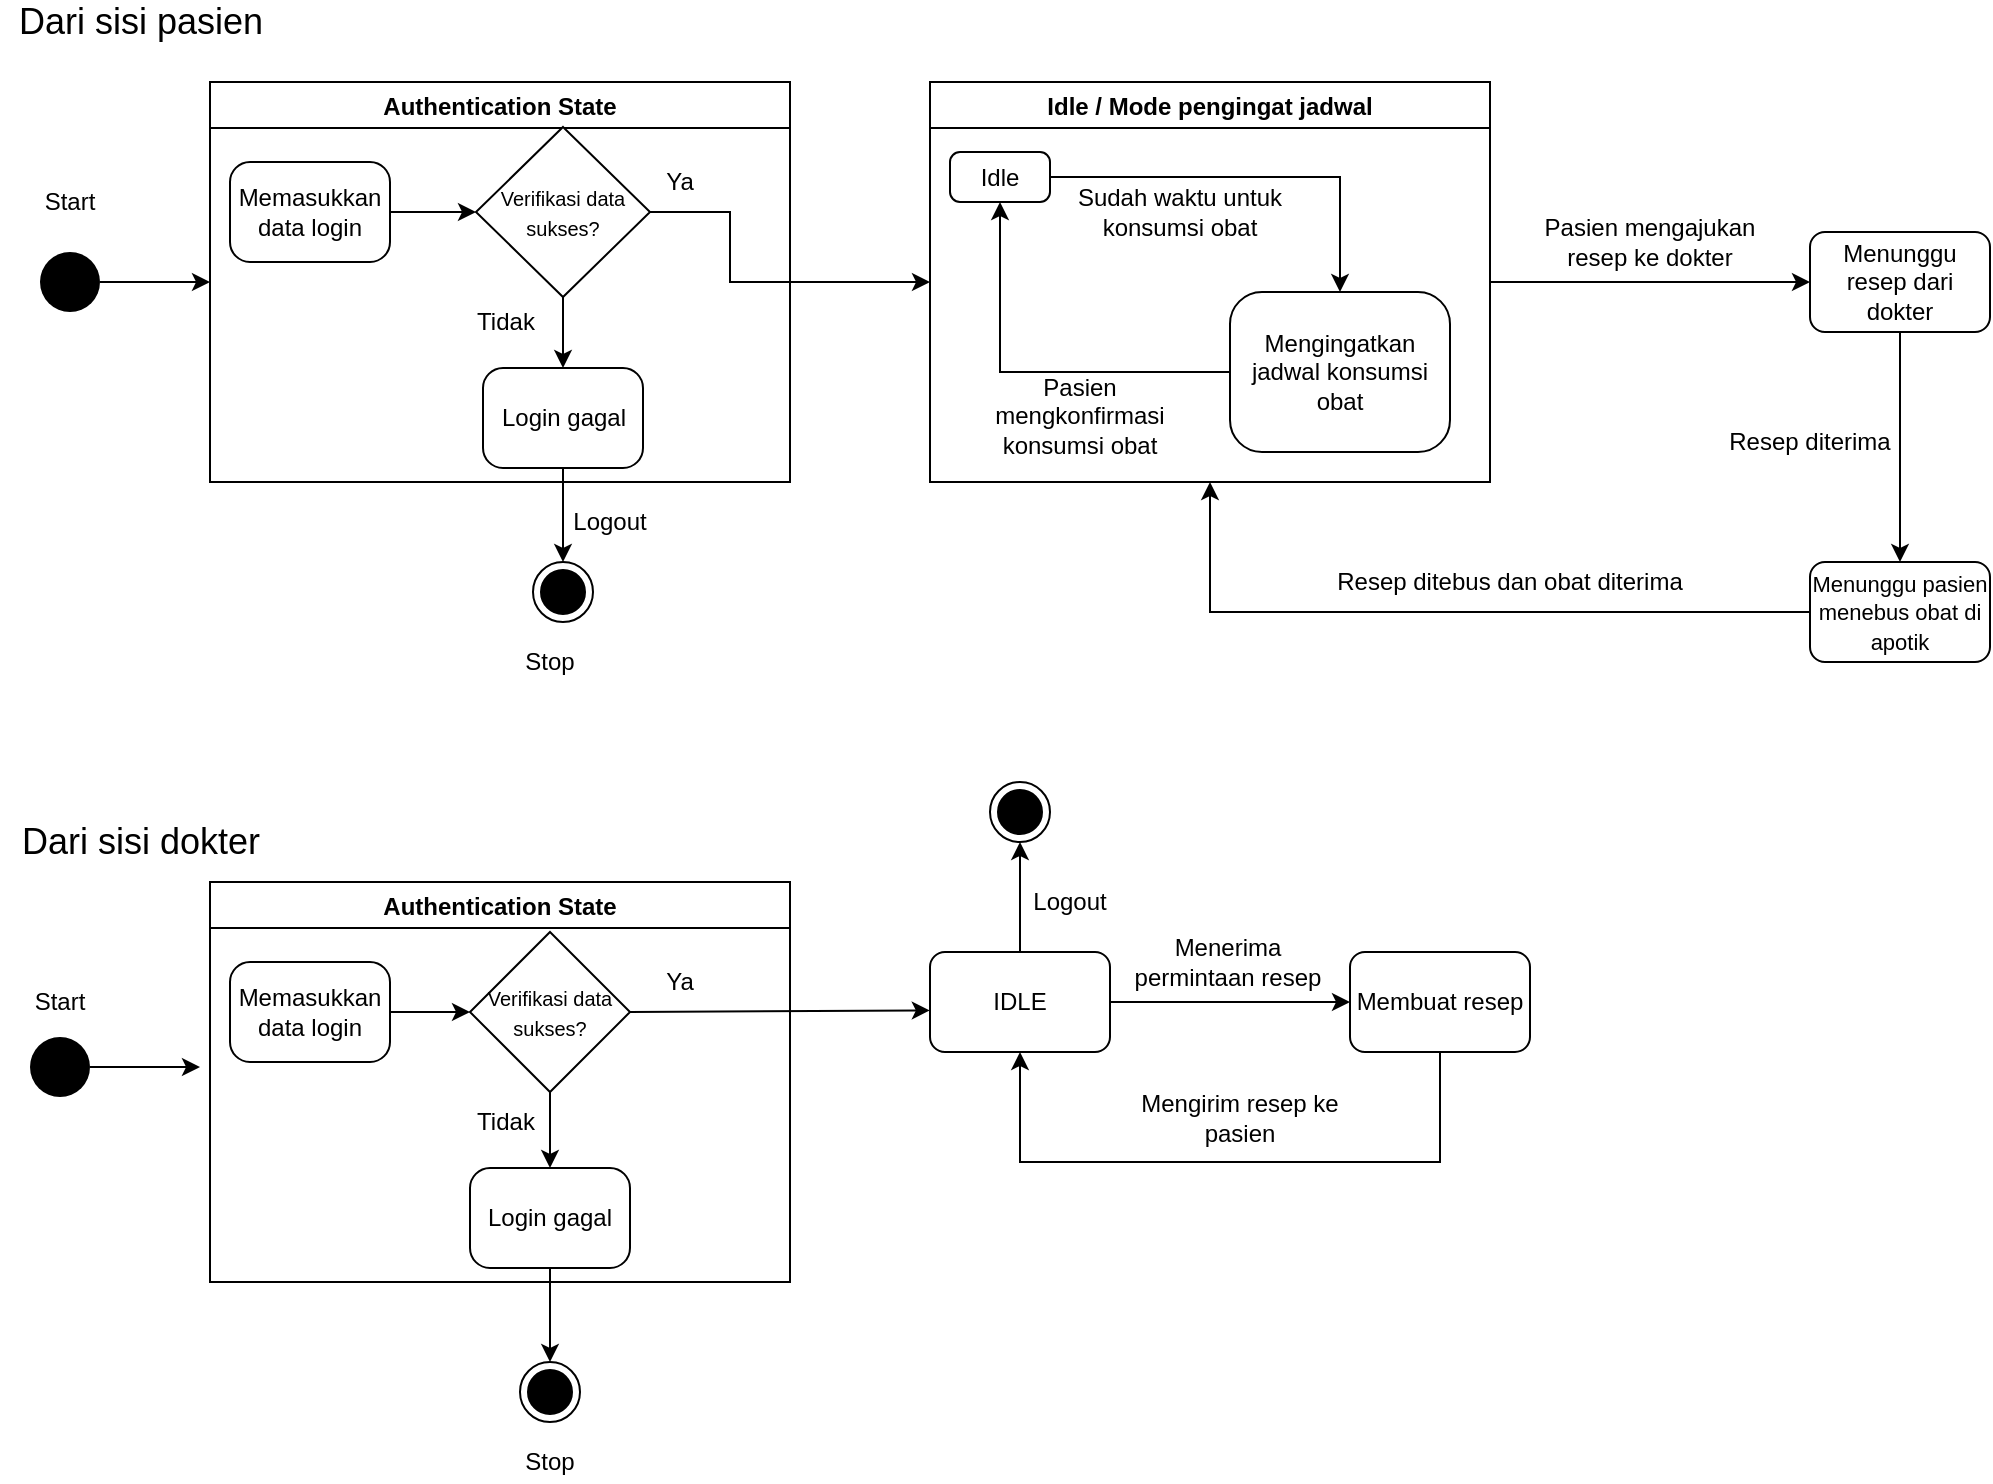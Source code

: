 <mxfile version="13.9.9" type="github">
  <diagram id="443qivDFrQDBZfOmN-Y3" name="Page-1">
    <mxGraphModel dx="2090" dy="684" grid="1" gridSize="10" guides="1" tooltips="1" connect="1" arrows="1" fold="1" page="1" pageScale="1" pageWidth="850" pageHeight="1100" math="0" shadow="0">
      <root>
        <mxCell id="0" />
        <mxCell id="1" parent="0" />
        <mxCell id="abBLUTNGtvBIBdprKv4x-3" style="edgeStyle=orthogonalEdgeStyle;rounded=0;orthogonalLoop=1;jettySize=auto;html=1;exitX=1;exitY=0.5;exitDx=0;exitDy=0;entryX=0;entryY=0.5;entryDx=0;entryDy=0;" parent="1" source="IiS-ksfsQS22k1eFOl8B-4" edge="1" target="rnjejbEm-blq5eO75BZI-21">
          <mxGeometry relative="1" as="geometry">
            <mxPoint x="-95" y="152.5" as="targetPoint" />
            <mxPoint x="-135" y="152.5" as="sourcePoint" />
          </mxGeometry>
        </mxCell>
        <mxCell id="abBLUTNGtvBIBdprKv4x-6" style="edgeStyle=orthogonalEdgeStyle;rounded=0;orthogonalLoop=1;jettySize=auto;html=1;exitX=1;exitY=0.5;exitDx=0;exitDy=0;entryX=0;entryY=0.5;entryDx=0;entryDy=0;" parent="1" source="rnjejbEm-blq5eO75BZI-29" target="abBLUTNGtvBIBdprKv4x-8" edge="1">
          <mxGeometry relative="1" as="geometry">
            <mxPoint x="570" y="155" as="targetPoint" />
            <mxPoint x="190.0" y="155" as="sourcePoint" />
            <Array as="points">
              <mxPoint x="170" y="125" />
              <mxPoint x="170" y="160" />
            </Array>
          </mxGeometry>
        </mxCell>
        <mxCell id="abBLUTNGtvBIBdprKv4x-19" style="edgeStyle=orthogonalEdgeStyle;rounded=0;orthogonalLoop=1;jettySize=auto;html=1;entryX=0;entryY=0.5;entryDx=0;entryDy=0;" parent="1" source="abBLUTNGtvBIBdprKv4x-8" target="abBLUTNGtvBIBdprKv4x-18" edge="1">
          <mxGeometry relative="1" as="geometry" />
        </mxCell>
        <mxCell id="abBLUTNGtvBIBdprKv4x-8" value="Idle / Mode pengingat jadwal" style="swimlane;fillColor=#FFFFFF;" parent="1" vertex="1">
          <mxGeometry x="270" y="60" width="280" height="200" as="geometry" />
        </mxCell>
        <mxCell id="abBLUTNGtvBIBdprKv4x-10" style="edgeStyle=orthogonalEdgeStyle;rounded=0;orthogonalLoop=1;jettySize=auto;html=1;entryX=0.5;entryY=0;entryDx=0;entryDy=0;" parent="abBLUTNGtvBIBdprKv4x-8" source="abBLUTNGtvBIBdprKv4x-5" target="abBLUTNGtvBIBdprKv4x-9" edge="1">
          <mxGeometry relative="1" as="geometry" />
        </mxCell>
        <mxCell id="abBLUTNGtvBIBdprKv4x-5" value="&lt;font style=&quot;font-size: 12px&quot;&gt;Idle&lt;/font&gt;" style="rounded=1;whiteSpace=wrap;html=1;fillColor=#FFFFFF;arcSize=20;" parent="abBLUTNGtvBIBdprKv4x-8" vertex="1">
          <mxGeometry x="10" y="35" width="50" height="25" as="geometry" />
        </mxCell>
        <mxCell id="abBLUTNGtvBIBdprKv4x-11" style="edgeStyle=orthogonalEdgeStyle;rounded=0;orthogonalLoop=1;jettySize=auto;html=1;" parent="abBLUTNGtvBIBdprKv4x-8" source="abBLUTNGtvBIBdprKv4x-9" target="abBLUTNGtvBIBdprKv4x-5" edge="1">
          <mxGeometry relative="1" as="geometry" />
        </mxCell>
        <mxCell id="abBLUTNGtvBIBdprKv4x-9" value="Mengingatkan jadwal konsumsi obat" style="rounded=1;whiteSpace=wrap;html=1;fillColor=#FFFFFF;arcSize=20;" parent="abBLUTNGtvBIBdprKv4x-8" vertex="1">
          <mxGeometry x="150" y="105" width="110" height="80" as="geometry" />
        </mxCell>
        <mxCell id="abBLUTNGtvBIBdprKv4x-12" value="Sudah waktu untuk konsumsi obat" style="text;html=1;strokeColor=none;fillColor=none;align=center;verticalAlign=middle;whiteSpace=wrap;rounded=0;" parent="abBLUTNGtvBIBdprKv4x-8" vertex="1">
          <mxGeometry x="70" y="55" width="110" height="20" as="geometry" />
        </mxCell>
        <mxCell id="abBLUTNGtvBIBdprKv4x-13" value="Pasien mengkonfirmasi konsumsi obat" style="text;html=1;strokeColor=none;fillColor=none;align=center;verticalAlign=middle;whiteSpace=wrap;rounded=0;" parent="abBLUTNGtvBIBdprKv4x-8" vertex="1">
          <mxGeometry x="20" y="157" width="110" height="20" as="geometry" />
        </mxCell>
        <mxCell id="abBLUTNGtvBIBdprKv4x-14" value="Start" style="text;html=1;strokeColor=none;fillColor=none;align=center;verticalAlign=middle;whiteSpace=wrap;rounded=0;" parent="1" vertex="1">
          <mxGeometry x="-180" y="110" width="40" height="20" as="geometry" />
        </mxCell>
        <mxCell id="abBLUTNGtvBIBdprKv4x-22" style="edgeStyle=orthogonalEdgeStyle;rounded=0;orthogonalLoop=1;jettySize=auto;html=1;entryX=0.5;entryY=0;entryDx=0;entryDy=0;" parent="1" source="abBLUTNGtvBIBdprKv4x-18" target="abBLUTNGtvBIBdprKv4x-21" edge="1">
          <mxGeometry relative="1" as="geometry" />
        </mxCell>
        <mxCell id="abBLUTNGtvBIBdprKv4x-18" value="Menunggu resep dari dokter" style="rounded=1;whiteSpace=wrap;html=1;fillColor=#FFFFFF;" parent="1" vertex="1">
          <mxGeometry x="710" y="135" width="90" height="50" as="geometry" />
        </mxCell>
        <mxCell id="abBLUTNGtvBIBdprKv4x-20" value="Pasien mengajukan resep ke dokter" style="text;html=1;strokeColor=none;fillColor=none;align=center;verticalAlign=middle;whiteSpace=wrap;rounded=0;" parent="1" vertex="1">
          <mxGeometry x="570" y="130" width="120" height="20" as="geometry" />
        </mxCell>
        <mxCell id="abBLUTNGtvBIBdprKv4x-24" style="edgeStyle=orthogonalEdgeStyle;rounded=0;orthogonalLoop=1;jettySize=auto;html=1;exitX=0;exitY=0.5;exitDx=0;exitDy=0;entryX=0.5;entryY=1;entryDx=0;entryDy=0;" parent="1" source="abBLUTNGtvBIBdprKv4x-21" target="abBLUTNGtvBIBdprKv4x-8" edge="1">
          <mxGeometry relative="1" as="geometry" />
        </mxCell>
        <mxCell id="abBLUTNGtvBIBdprKv4x-21" value="&lt;font style=&quot;font-size: 11px&quot;&gt;Menunggu pasien menebus obat di apotik&lt;/font&gt;" style="rounded=1;whiteSpace=wrap;html=1;fillColor=#FFFFFF;" parent="1" vertex="1">
          <mxGeometry x="710" y="300" width="90" height="50" as="geometry" />
        </mxCell>
        <mxCell id="abBLUTNGtvBIBdprKv4x-23" value="Resep diterima" style="text;html=1;strokeColor=none;fillColor=none;align=center;verticalAlign=middle;whiteSpace=wrap;rounded=0;" parent="1" vertex="1">
          <mxGeometry x="650" y="230" width="120" height="20" as="geometry" />
        </mxCell>
        <mxCell id="abBLUTNGtvBIBdprKv4x-25" value="Resep ditebus dan obat diterima" style="text;html=1;strokeColor=none;fillColor=none;align=center;verticalAlign=middle;whiteSpace=wrap;rounded=0;" parent="1" vertex="1">
          <mxGeometry x="450" y="300" width="220" height="20" as="geometry" />
        </mxCell>
        <mxCell id="rnjejbEm-blq5eO75BZI-1" value="&lt;font style=&quot;font-size: 18px&quot;&gt;Dari sisi pasien&lt;/font&gt;" style="text;html=1;align=center;verticalAlign=middle;resizable=0;points=[];autosize=1;" parent="1" vertex="1">
          <mxGeometry x="-195" y="20" width="140" height="20" as="geometry" />
        </mxCell>
        <mxCell id="rnjejbEm-blq5eO75BZI-2" value="&lt;font style=&quot;font-size: 18px&quot;&gt;Dari sisi dokter&lt;/font&gt;" style="text;html=1;align=center;verticalAlign=middle;resizable=0;points=[];autosize=1;" parent="1" vertex="1">
          <mxGeometry x="-190" y="430" width="130" height="20" as="geometry" />
        </mxCell>
        <mxCell id="fTlv61dr849CnfEDX6Ho-2" value="" style="edgeStyle=orthogonalEdgeStyle;rounded=0;orthogonalLoop=1;jettySize=auto;html=1;" parent="1" source="rnjejbEm-blq5eO75BZI-9" target="fTlv61dr849CnfEDX6Ho-1" edge="1">
          <mxGeometry relative="1" as="geometry" />
        </mxCell>
        <mxCell id="rnjejbEm-blq5eO75BZI-9" value="IDLE" style="rounded=1;whiteSpace=wrap;html=1;fillColor=#FFFFFF;" parent="1" vertex="1">
          <mxGeometry x="270" y="495" width="90" height="50" as="geometry" />
        </mxCell>
        <mxCell id="rnjejbEm-blq5eO75BZI-10" value="" style="endArrow=classic;html=1;exitX=1;exitY=0.5;exitDx=0;exitDy=0;entryX=0;entryY=0.5;entryDx=0;entryDy=0;" parent="1" source="rnjejbEm-blq5eO75BZI-9" target="rnjejbEm-blq5eO75BZI-12" edge="1">
          <mxGeometry width="50" height="50" relative="1" as="geometry">
            <mxPoint x="400" y="430" as="sourcePoint" />
            <mxPoint x="480" y="520" as="targetPoint" />
          </mxGeometry>
        </mxCell>
        <mxCell id="rnjejbEm-blq5eO75BZI-11" value="Menerima permintaan resep" style="text;html=1;strokeColor=none;fillColor=none;align=center;verticalAlign=middle;whiteSpace=wrap;rounded=0;" parent="1" vertex="1">
          <mxGeometry x="364" y="490" width="110" height="20" as="geometry" />
        </mxCell>
        <mxCell id="fTlv61dr849CnfEDX6Ho-4" value="" style="edgeStyle=orthogonalEdgeStyle;rounded=0;orthogonalLoop=1;jettySize=auto;html=1;entryX=0.5;entryY=1;entryDx=0;entryDy=0;" parent="1" source="rnjejbEm-blq5eO75BZI-12" target="rnjejbEm-blq5eO75BZI-9" edge="1">
          <mxGeometry relative="1" as="geometry">
            <mxPoint x="390" y="610" as="targetPoint" />
            <Array as="points">
              <mxPoint x="525" y="600" />
              <mxPoint x="315" y="600" />
            </Array>
          </mxGeometry>
        </mxCell>
        <mxCell id="rnjejbEm-blq5eO75BZI-12" value="Membuat resep" style="rounded=1;whiteSpace=wrap;html=1;fillColor=#FFFFFF;" parent="1" vertex="1">
          <mxGeometry x="480" y="495" width="90" height="50" as="geometry" />
        </mxCell>
        <mxCell id="rnjejbEm-blq5eO75BZI-14" value="Mengirim resep ke pasien" style="text;html=1;strokeColor=none;fillColor=none;align=center;verticalAlign=middle;whiteSpace=wrap;rounded=0;" parent="1" vertex="1">
          <mxGeometry x="370" y="567.5" width="110" height="20" as="geometry" />
        </mxCell>
        <mxCell id="rnjejbEm-blq5eO75BZI-21" value="Authentication State" style="swimlane;fillColor=#FFFFFF;" parent="1" vertex="1">
          <mxGeometry x="-90" y="60" width="290" height="200" as="geometry" />
        </mxCell>
        <mxCell id="rnjejbEm-blq5eO75BZI-25" value="Memasukkan data login" style="rounded=1;whiteSpace=wrap;html=1;fillColor=#FFFFFF;arcSize=20;" parent="rnjejbEm-blq5eO75BZI-21" vertex="1">
          <mxGeometry x="10" y="40" width="80" height="50" as="geometry" />
        </mxCell>
        <mxCell id="rnjejbEm-blq5eO75BZI-29" value="&lt;font style=&quot;font-size: 10px&quot;&gt;Verifikasi data sukses?&lt;/font&gt;" style="rhombus;whiteSpace=wrap;html=1;" parent="rnjejbEm-blq5eO75BZI-21" vertex="1">
          <mxGeometry x="133" y="22.5" width="87" height="85" as="geometry" />
        </mxCell>
        <mxCell id="rnjejbEm-blq5eO75BZI-28" value="" style="endArrow=classic;html=1;exitX=1;exitY=0.5;exitDx=0;exitDy=0;entryX=0;entryY=0.5;entryDx=0;entryDy=0;" parent="rnjejbEm-blq5eO75BZI-21" source="rnjejbEm-blq5eO75BZI-25" target="rnjejbEm-blq5eO75BZI-29" edge="1">
          <mxGeometry width="50" height="50" relative="1" as="geometry">
            <mxPoint x="140" y="80" as="sourcePoint" />
            <mxPoint x="130" y="95" as="targetPoint" />
          </mxGeometry>
        </mxCell>
        <mxCell id="rnjejbEm-blq5eO75BZI-31" value="Login gagal" style="rounded=1;whiteSpace=wrap;html=1;fillColor=#FFFFFF;arcSize=20;" parent="rnjejbEm-blq5eO75BZI-21" vertex="1">
          <mxGeometry x="136.5" y="143" width="80" height="50" as="geometry" />
        </mxCell>
        <mxCell id="rnjejbEm-blq5eO75BZI-30" value="" style="endArrow=classic;html=1;exitX=0.5;exitY=1;exitDx=0;exitDy=0;entryX=0.5;entryY=0;entryDx=0;entryDy=0;" parent="rnjejbEm-blq5eO75BZI-21" source="rnjejbEm-blq5eO75BZI-29" target="rnjejbEm-blq5eO75BZI-31" edge="1">
          <mxGeometry width="50" height="50" relative="1" as="geometry">
            <mxPoint x="140" y="190" as="sourcePoint" />
            <mxPoint x="170" y="140" as="targetPoint" />
          </mxGeometry>
        </mxCell>
        <mxCell id="rnjejbEm-blq5eO75BZI-35" value="Tidak" style="text;html=1;strokeColor=none;fillColor=none;align=center;verticalAlign=middle;whiteSpace=wrap;rounded=0;" parent="rnjejbEm-blq5eO75BZI-21" vertex="1">
          <mxGeometry x="93" y="110" width="110" height="20" as="geometry" />
        </mxCell>
        <mxCell id="rnjejbEm-blq5eO75BZI-36" value="Ya" style="text;html=1;strokeColor=none;fillColor=none;align=center;verticalAlign=middle;whiteSpace=wrap;rounded=0;" parent="rnjejbEm-blq5eO75BZI-21" vertex="1">
          <mxGeometry x="180" y="40" width="110" height="20" as="geometry" />
        </mxCell>
        <mxCell id="rnjejbEm-blq5eO75BZI-32" value="" style="endArrow=classic;html=1;exitX=0.5;exitY=1;exitDx=0;exitDy=0;entryX=0.5;entryY=0;entryDx=0;entryDy=0;" parent="1" source="rnjejbEm-blq5eO75BZI-31" target="IiS-ksfsQS22k1eFOl8B-2" edge="1">
          <mxGeometry width="50" height="50" relative="1" as="geometry">
            <mxPoint x="50" y="260" as="sourcePoint" />
            <mxPoint x="80" y="300" as="targetPoint" />
          </mxGeometry>
        </mxCell>
        <mxCell id="rnjejbEm-blq5eO75BZI-65" style="edgeStyle=orthogonalEdgeStyle;rounded=0;orthogonalLoop=1;jettySize=auto;html=1;exitX=1;exitY=0.5;exitDx=0;exitDy=0;" parent="1" source="IiS-ksfsQS22k1eFOl8B-3" edge="1">
          <mxGeometry relative="1" as="geometry">
            <mxPoint x="-95" y="552.5" as="targetPoint" />
            <mxPoint x="-135" y="552.5" as="sourcePoint" />
          </mxGeometry>
        </mxCell>
        <mxCell id="rnjejbEm-blq5eO75BZI-67" value="Start" style="text;html=1;strokeColor=none;fillColor=none;align=center;verticalAlign=middle;whiteSpace=wrap;rounded=0;" parent="1" vertex="1">
          <mxGeometry x="-185" y="510" width="40" height="20" as="geometry" />
        </mxCell>
        <mxCell id="rnjejbEm-blq5eO75BZI-68" value="Authentication State" style="swimlane;fillColor=#FFFFFF;" parent="1" vertex="1">
          <mxGeometry x="-90" y="460" width="290" height="200" as="geometry" />
        </mxCell>
        <mxCell id="rnjejbEm-blq5eO75BZI-69" value="Memasukkan data login" style="rounded=1;whiteSpace=wrap;html=1;fillColor=#FFFFFF;arcSize=20;" parent="rnjejbEm-blq5eO75BZI-68" vertex="1">
          <mxGeometry x="10" y="40" width="80" height="50" as="geometry" />
        </mxCell>
        <mxCell id="rnjejbEm-blq5eO75BZI-70" value="&lt;font style=&quot;font-size: 10px&quot;&gt;Verifikasi data sukses?&lt;/font&gt;" style="rhombus;whiteSpace=wrap;html=1;" parent="rnjejbEm-blq5eO75BZI-68" vertex="1">
          <mxGeometry x="130" y="25" width="80" height="80" as="geometry" />
        </mxCell>
        <mxCell id="rnjejbEm-blq5eO75BZI-71" value="" style="endArrow=classic;html=1;exitX=1;exitY=0.5;exitDx=0;exitDy=0;entryX=0;entryY=0.5;entryDx=0;entryDy=0;" parent="rnjejbEm-blq5eO75BZI-68" source="rnjejbEm-blq5eO75BZI-69" target="rnjejbEm-blq5eO75BZI-70" edge="1">
          <mxGeometry width="50" height="50" relative="1" as="geometry">
            <mxPoint x="140" y="80" as="sourcePoint" />
            <mxPoint x="130" y="95" as="targetPoint" />
          </mxGeometry>
        </mxCell>
        <mxCell id="rnjejbEm-blq5eO75BZI-72" value="Login gagal" style="rounded=1;whiteSpace=wrap;html=1;fillColor=#FFFFFF;arcSize=20;" parent="rnjejbEm-blq5eO75BZI-68" vertex="1">
          <mxGeometry x="130" y="143" width="80" height="50" as="geometry" />
        </mxCell>
        <mxCell id="rnjejbEm-blq5eO75BZI-73" value="" style="endArrow=classic;html=1;exitX=0.5;exitY=1;exitDx=0;exitDy=0;entryX=0.5;entryY=0;entryDx=0;entryDy=0;" parent="rnjejbEm-blq5eO75BZI-68" source="rnjejbEm-blq5eO75BZI-70" target="rnjejbEm-blq5eO75BZI-72" edge="1">
          <mxGeometry width="50" height="50" relative="1" as="geometry">
            <mxPoint x="140" y="190" as="sourcePoint" />
            <mxPoint x="170" y="140" as="targetPoint" />
          </mxGeometry>
        </mxCell>
        <mxCell id="rnjejbEm-blq5eO75BZI-74" value="Tidak" style="text;html=1;strokeColor=none;fillColor=none;align=center;verticalAlign=middle;whiteSpace=wrap;rounded=0;" parent="rnjejbEm-blq5eO75BZI-68" vertex="1">
          <mxGeometry x="93" y="110" width="110" height="20" as="geometry" />
        </mxCell>
        <mxCell id="rnjejbEm-blq5eO75BZI-75" value="Ya" style="text;html=1;strokeColor=none;fillColor=none;align=center;verticalAlign=middle;whiteSpace=wrap;rounded=0;" parent="rnjejbEm-blq5eO75BZI-68" vertex="1">
          <mxGeometry x="180" y="40" width="110" height="20" as="geometry" />
        </mxCell>
        <mxCell id="rnjejbEm-blq5eO75BZI-76" value="" style="endArrow=classic;html=1;exitX=0.5;exitY=1;exitDx=0;exitDy=0;entryX=0.5;entryY=0;entryDx=0;entryDy=0;" parent="1" source="rnjejbEm-blq5eO75BZI-72" target="IiS-ksfsQS22k1eFOl8B-1" edge="1">
          <mxGeometry width="50" height="50" relative="1" as="geometry">
            <mxPoint x="50" y="660" as="sourcePoint" />
            <mxPoint x="82.149" y="700.006" as="targetPoint" />
          </mxGeometry>
        </mxCell>
        <mxCell id="rnjejbEm-blq5eO75BZI-79" value="" style="endArrow=classic;html=1;exitX=1;exitY=0.5;exitDx=0;exitDy=0;entryX=-0.001;entryY=0.584;entryDx=0;entryDy=0;entryPerimeter=0;" parent="1" source="rnjejbEm-blq5eO75BZI-70" target="rnjejbEm-blq5eO75BZI-9" edge="1">
          <mxGeometry width="50" height="50" relative="1" as="geometry">
            <mxPoint x="10" y="535" as="sourcePoint" />
            <mxPoint x="50" y="535" as="targetPoint" />
          </mxGeometry>
        </mxCell>
        <mxCell id="IiS-ksfsQS22k1eFOl8B-1" value="" style="ellipse;html=1;shape=endState;fillColor=#000000;strokeColor=#000000;" parent="1" vertex="1">
          <mxGeometry x="65" y="700" width="30" height="30" as="geometry" />
        </mxCell>
        <mxCell id="IiS-ksfsQS22k1eFOl8B-2" value="" style="ellipse;html=1;shape=endState;fillColor=#000000;strokeColor=#000000;" parent="1" vertex="1">
          <mxGeometry x="71.5" y="300" width="30" height="30" as="geometry" />
        </mxCell>
        <mxCell id="IiS-ksfsQS22k1eFOl8B-3" value="" style="ellipse;fillColor=#000000;strokeColor=none;" parent="1" vertex="1">
          <mxGeometry x="-180" y="537.5" width="30" height="30" as="geometry" />
        </mxCell>
        <mxCell id="IiS-ksfsQS22k1eFOl8B-4" value="" style="ellipse;fillColor=#000000;strokeColor=none;" parent="1" vertex="1">
          <mxGeometry x="-175" y="145" width="30" height="30" as="geometry" />
        </mxCell>
        <mxCell id="fTlv61dr849CnfEDX6Ho-1" value="" style="ellipse;html=1;shape=endState;fillColor=#000000;strokeColor=#000000;" parent="1" vertex="1">
          <mxGeometry x="300" y="410" width="30" height="30" as="geometry" />
        </mxCell>
        <mxCell id="bW1hpy4NQcZKkRH1CAPG-1" value="Stop" style="text;html=1;strokeColor=none;fillColor=none;align=center;verticalAlign=middle;whiteSpace=wrap;rounded=0;" parent="1" vertex="1">
          <mxGeometry x="60" y="740" width="40" height="20" as="geometry" />
        </mxCell>
        <mxCell id="bW1hpy4NQcZKkRH1CAPG-3" value="Stop" style="text;html=1;strokeColor=none;fillColor=none;align=center;verticalAlign=middle;whiteSpace=wrap;rounded=0;" parent="1" vertex="1">
          <mxGeometry x="60" y="340" width="40" height="20" as="geometry" />
        </mxCell>
        <mxCell id="a1U6rC0wJVor0fwY0kQc-1" value="Logout" style="text;html=1;strokeColor=none;fillColor=none;align=center;verticalAlign=middle;whiteSpace=wrap;rounded=0;" vertex="1" parent="1">
          <mxGeometry x="320" y="460" width="40" height="20" as="geometry" />
        </mxCell>
        <mxCell id="a1U6rC0wJVor0fwY0kQc-2" value="Logout" style="text;html=1;strokeColor=none;fillColor=none;align=center;verticalAlign=middle;whiteSpace=wrap;rounded=0;" vertex="1" parent="1">
          <mxGeometry x="90" y="270" width="40" height="20" as="geometry" />
        </mxCell>
      </root>
    </mxGraphModel>
  </diagram>
</mxfile>
